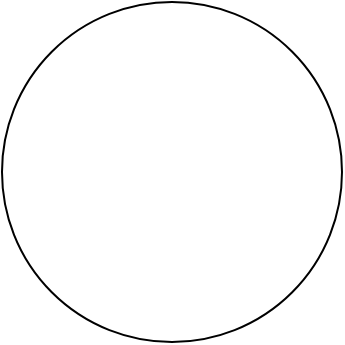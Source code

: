 <mxfile version="13.1.14" type="github">
  <diagram id="YGlVKlaFuyKz3crJZrDN" name="第 1 页">
    <mxGraphModel dx="1038" dy="580" grid="1" gridSize="10" guides="1" tooltips="1" connect="1" arrows="1" fold="1" page="1" pageScale="1" pageWidth="827" pageHeight="1169" math="0" shadow="0">
      <root>
        <mxCell id="0" />
        <mxCell id="1" parent="0" />
        <mxCell id="pWpljBpdncz07cPZIKqN-1" value="" style="ellipse;whiteSpace=wrap;html=1;aspect=fixed;" vertex="1" parent="1">
          <mxGeometry x="120" y="50" width="170" height="170" as="geometry" />
        </mxCell>
      </root>
    </mxGraphModel>
  </diagram>
</mxfile>
